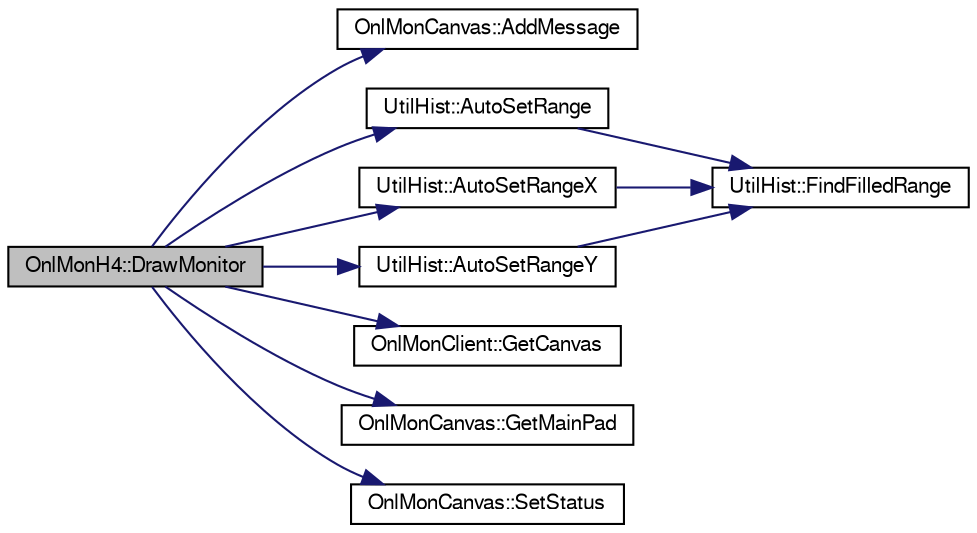 digraph "OnlMonH4::DrawMonitor"
{
  bgcolor="transparent";
  edge [fontname="FreeSans",fontsize="10",labelfontname="FreeSans",labelfontsize="10"];
  node [fontname="FreeSans",fontsize="10",shape=record];
  rankdir="LR";
  Node1 [label="OnlMonH4::DrawMonitor",height=0.2,width=0.4,color="black", fillcolor="grey75", style="filled" fontcolor="black"];
  Node1 -> Node2 [color="midnightblue",fontsize="10",style="solid",fontname="FreeSans"];
  Node2 [label="OnlMonCanvas::AddMessage",height=0.2,width=0.4,color="black",URL="$df/ddc/classOnlMonCanvas.html#a83334e848c8a13d6ba7e76a2b6b03f7c"];
  Node1 -> Node3 [color="midnightblue",fontsize="10",style="solid",fontname="FreeSans"];
  Node3 [label="UtilHist::AutoSetRange",height=0.2,width=0.4,color="black",URL="$d3/daf/namespaceUtilHist.html#a5c646c763a7d90ed6ae5b9eb7d6b9719"];
  Node3 -> Node4 [color="midnightblue",fontsize="10",style="solid",fontname="FreeSans"];
  Node4 [label="UtilHist::FindFilledRange",height=0.2,width=0.4,color="black",URL="$d3/daf/namespaceUtilHist.html#a3cf821e9299974225cc90084beadcb30"];
  Node1 -> Node5 [color="midnightblue",fontsize="10",style="solid",fontname="FreeSans"];
  Node5 [label="UtilHist::AutoSetRangeX",height=0.2,width=0.4,color="black",URL="$d3/daf/namespaceUtilHist.html#a5a7e54ef651bcbd391328c9398214e26"];
  Node5 -> Node4 [color="midnightblue",fontsize="10",style="solid",fontname="FreeSans"];
  Node1 -> Node6 [color="midnightblue",fontsize="10",style="solid",fontname="FreeSans"];
  Node6 [label="UtilHist::AutoSetRangeY",height=0.2,width=0.4,color="black",URL="$d3/daf/namespaceUtilHist.html#a9b4097c0abd026534b2deecdf3b6d963"];
  Node6 -> Node4 [color="midnightblue",fontsize="10",style="solid",fontname="FreeSans"];
  Node1 -> Node7 [color="midnightblue",fontsize="10",style="solid",fontname="FreeSans"];
  Node7 [label="OnlMonClient::GetCanvas",height=0.2,width=0.4,color="black",URL="$d9/d62/classOnlMonClient.html#a30958880ab524ef1a22e3224dfb667e1"];
  Node1 -> Node8 [color="midnightblue",fontsize="10",style="solid",fontname="FreeSans"];
  Node8 [label="OnlMonCanvas::GetMainPad",height=0.2,width=0.4,color="black",URL="$df/ddc/classOnlMonCanvas.html#aec0773674b0c23cc053658c3a4526183"];
  Node1 -> Node9 [color="midnightblue",fontsize="10",style="solid",fontname="FreeSans"];
  Node9 [label="OnlMonCanvas::SetStatus",height=0.2,width=0.4,color="black",URL="$df/ddc/classOnlMonCanvas.html#a965335816e1bdd68a3c96b9ab5a72e2f"];
}
